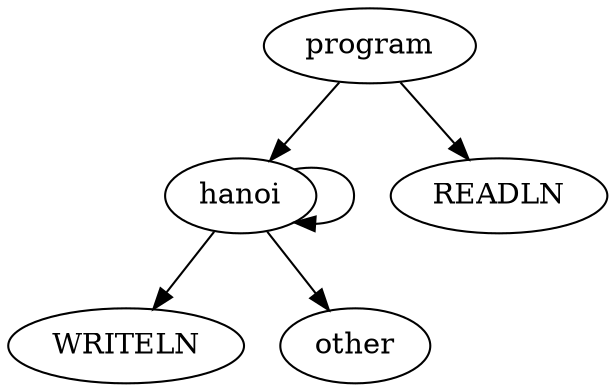 digraph diagprog
{
 program;
 hanoi -> WRITELN;
 hanoi -> hanoi;
 hanoi -> other;
 program -> hanoi;
 program -> READLN;
}
